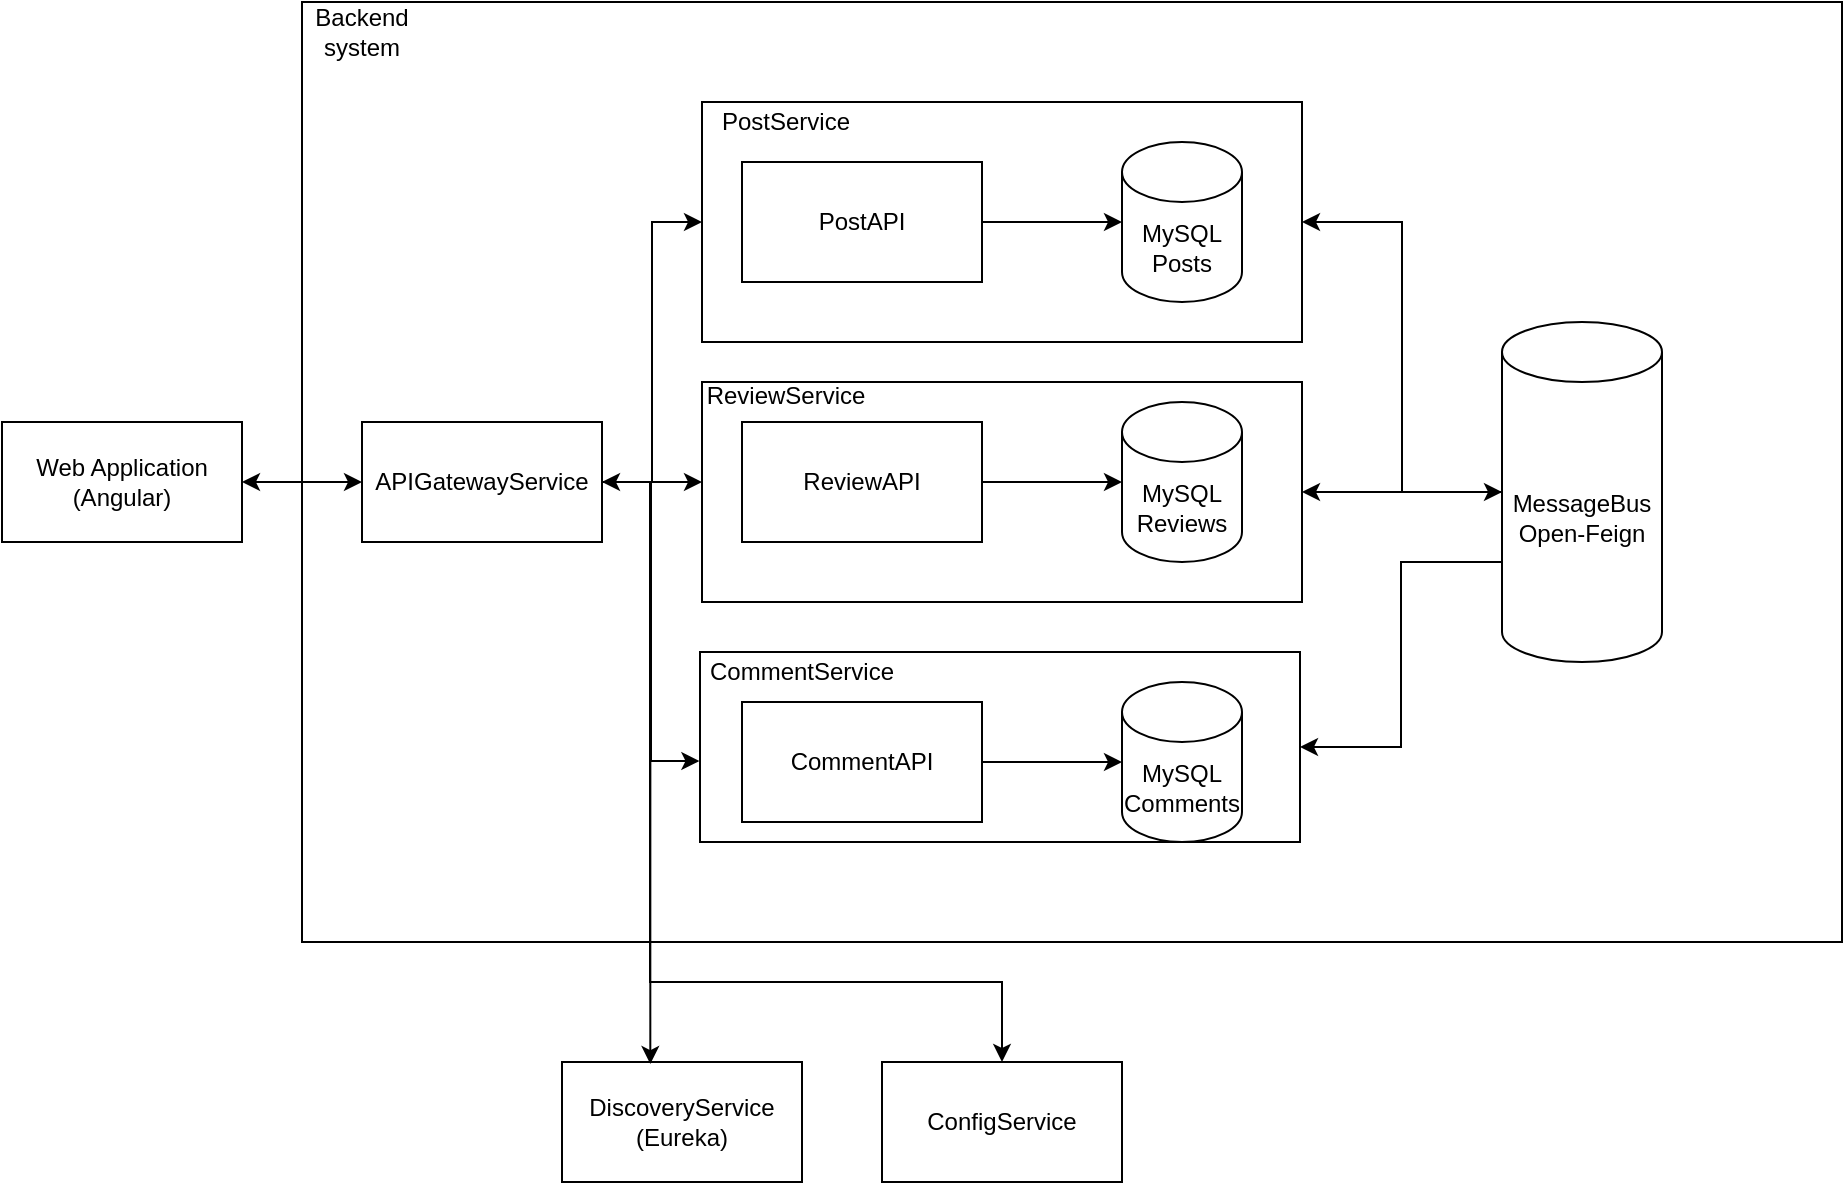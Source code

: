 <mxfile version="22.0.2" type="device">
  <diagram name="Pagina-1" id="Af2GxlgzsYfftgxqkVeS">
    <mxGraphModel dx="1922" dy="1272" grid="1" gridSize="10" guides="1" tooltips="1" connect="1" arrows="1" fold="1" page="1" pageScale="1" pageWidth="827" pageHeight="1169" math="0" shadow="0">
      <root>
        <mxCell id="0" />
        <mxCell id="1" parent="0" />
        <mxCell id="Ahilg75CwXbo_zg4Yy4V-36" value="" style="rounded=0;whiteSpace=wrap;html=1;" parent="1" vertex="1">
          <mxGeometry x="60" y="100" width="770" height="470" as="geometry" />
        </mxCell>
        <mxCell id="Ahilg75CwXbo_zg4Yy4V-23" value="" style="rounded=0;whiteSpace=wrap;html=1;" parent="1" vertex="1">
          <mxGeometry x="260" y="290" width="300" height="110" as="geometry" />
        </mxCell>
        <mxCell id="Ahilg75CwXbo_zg4Yy4V-22" value="&lt;p style=&quot;line-height: 120%;&quot;&gt;&lt;br&gt;&lt;/p&gt;" style="rounded=0;whiteSpace=wrap;html=1;align=left;" parent="1" vertex="1">
          <mxGeometry x="259" y="425" width="300" height="95" as="geometry" />
        </mxCell>
        <mxCell id="Ahilg75CwXbo_zg4Yy4V-21" value="" style="rounded=0;whiteSpace=wrap;html=1;" parent="1" vertex="1">
          <mxGeometry x="260" y="150" width="300" height="120" as="geometry" />
        </mxCell>
        <mxCell id="Ahilg75CwXbo_zg4Yy4V-41" style="edgeStyle=orthogonalEdgeStyle;rounded=0;orthogonalLoop=1;jettySize=auto;html=1;exitX=1;exitY=0.5;exitDx=0;exitDy=0;startArrow=classic;startFill=1;" parent="1" source="Ahilg75CwXbo_zg4Yy4V-1" target="Ahilg75CwXbo_zg4Yy4V-40" edge="1">
          <mxGeometry relative="1" as="geometry" />
        </mxCell>
        <mxCell id="Ahilg75CwXbo_zg4Yy4V-1" value="Web Application&lt;br&gt;(Angular)" style="rounded=0;whiteSpace=wrap;html=1;" parent="1" vertex="1">
          <mxGeometry x="-90" y="310" width="120" height="60" as="geometry" />
        </mxCell>
        <mxCell id="Ahilg75CwXbo_zg4Yy4V-13" style="edgeStyle=orthogonalEdgeStyle;rounded=0;orthogonalLoop=1;jettySize=auto;html=1;exitX=1;exitY=0.5;exitDx=0;exitDy=0;" parent="1" source="Ahilg75CwXbo_zg4Yy4V-7" target="Ahilg75CwXbo_zg4Yy4V-12" edge="1">
          <mxGeometry relative="1" as="geometry" />
        </mxCell>
        <mxCell id="Ahilg75CwXbo_zg4Yy4V-7" value="PostAPI" style="rounded=0;whiteSpace=wrap;html=1;" parent="1" vertex="1">
          <mxGeometry x="280" y="180" width="120" height="60" as="geometry" />
        </mxCell>
        <mxCell id="Ahilg75CwXbo_zg4Yy4V-14" style="edgeStyle=orthogonalEdgeStyle;rounded=0;orthogonalLoop=1;jettySize=auto;html=1;exitX=1;exitY=0.5;exitDx=0;exitDy=0;" parent="1" source="Ahilg75CwXbo_zg4Yy4V-8" target="Ahilg75CwXbo_zg4Yy4V-11" edge="1">
          <mxGeometry relative="1" as="geometry" />
        </mxCell>
        <mxCell id="Ahilg75CwXbo_zg4Yy4V-8" value="ReviewAPI" style="rounded=0;whiteSpace=wrap;html=1;" parent="1" vertex="1">
          <mxGeometry x="280" y="310" width="120" height="60" as="geometry" />
        </mxCell>
        <mxCell id="Ahilg75CwXbo_zg4Yy4V-9" value="CommentAPI" style="rounded=0;whiteSpace=wrap;html=1;" parent="1" vertex="1">
          <mxGeometry x="280" y="450" width="120" height="60" as="geometry" />
        </mxCell>
        <mxCell id="Ahilg75CwXbo_zg4Yy4V-10" value="MySQL&lt;br&gt;Comments" style="shape=cylinder3;whiteSpace=wrap;html=1;boundedLbl=1;backgroundOutline=1;size=15;" parent="1" vertex="1">
          <mxGeometry x="470" y="440" width="60" height="80" as="geometry" />
        </mxCell>
        <mxCell id="Ahilg75CwXbo_zg4Yy4V-11" value="MySQL&lt;br&gt;Reviews" style="shape=cylinder3;whiteSpace=wrap;html=1;boundedLbl=1;backgroundOutline=1;size=15;" parent="1" vertex="1">
          <mxGeometry x="470" y="300" width="60" height="80" as="geometry" />
        </mxCell>
        <mxCell id="Ahilg75CwXbo_zg4Yy4V-12" value="MySQL&lt;br&gt;Posts" style="shape=cylinder3;whiteSpace=wrap;html=1;boundedLbl=1;backgroundOutline=1;size=15;" parent="1" vertex="1">
          <mxGeometry x="470" y="170" width="60" height="80" as="geometry" />
        </mxCell>
        <mxCell id="Ahilg75CwXbo_zg4Yy4V-15" style="edgeStyle=orthogonalEdgeStyle;rounded=0;orthogonalLoop=1;jettySize=auto;html=1;exitX=1;exitY=0.5;exitDx=0;exitDy=0;entryX=0;entryY=0.5;entryDx=0;entryDy=0;entryPerimeter=0;" parent="1" source="Ahilg75CwXbo_zg4Yy4V-9" target="Ahilg75CwXbo_zg4Yy4V-10" edge="1">
          <mxGeometry relative="1" as="geometry" />
        </mxCell>
        <mxCell id="Ahilg75CwXbo_zg4Yy4V-25" value="ReviewService" style="text;html=1;strokeColor=none;fillColor=none;align=center;verticalAlign=middle;whiteSpace=wrap;rounded=0;" parent="1" vertex="1">
          <mxGeometry x="262" y="292" width="80" height="10" as="geometry" />
        </mxCell>
        <mxCell id="Ahilg75CwXbo_zg4Yy4V-28" value="PostService" style="text;html=1;strokeColor=none;fillColor=none;align=center;verticalAlign=middle;whiteSpace=wrap;rounded=0;" parent="1" vertex="1">
          <mxGeometry x="262" y="155" width="80" height="10" as="geometry" />
        </mxCell>
        <mxCell id="Ahilg75CwXbo_zg4Yy4V-29" value="CommentService" style="text;html=1;strokeColor=none;fillColor=none;align=center;verticalAlign=middle;whiteSpace=wrap;rounded=0;" parent="1" vertex="1">
          <mxGeometry x="270" y="430" width="80" height="10" as="geometry" />
        </mxCell>
        <mxCell id="Ahilg75CwXbo_zg4Yy4V-31" style="edgeStyle=orthogonalEdgeStyle;rounded=0;orthogonalLoop=1;jettySize=auto;html=1;exitX=0;exitY=0.5;exitDx=0;exitDy=0;exitPerimeter=0;entryX=1;entryY=0.5;entryDx=0;entryDy=0;" parent="1" source="Ahilg75CwXbo_zg4Yy4V-30" target="Ahilg75CwXbo_zg4Yy4V-23" edge="1">
          <mxGeometry relative="1" as="geometry" />
        </mxCell>
        <mxCell id="Ahilg75CwXbo_zg4Yy4V-32" style="edgeStyle=orthogonalEdgeStyle;rounded=0;orthogonalLoop=1;jettySize=auto;html=1;exitX=0;exitY=0.5;exitDx=0;exitDy=0;exitPerimeter=0;entryX=1;entryY=0.5;entryDx=0;entryDy=0;startArrow=classic;startFill=1;" parent="1" source="Ahilg75CwXbo_zg4Yy4V-30" target="Ahilg75CwXbo_zg4Yy4V-21" edge="1">
          <mxGeometry relative="1" as="geometry" />
        </mxCell>
        <mxCell id="Ahilg75CwXbo_zg4Yy4V-33" style="edgeStyle=orthogonalEdgeStyle;rounded=0;orthogonalLoop=1;jettySize=auto;html=1;exitX=0;exitY=0;exitDx=0;exitDy=120;exitPerimeter=0;entryX=1;entryY=0.5;entryDx=0;entryDy=0;startArrow=none;startFill=0;" parent="1" source="Ahilg75CwXbo_zg4Yy4V-30" target="Ahilg75CwXbo_zg4Yy4V-22" edge="1">
          <mxGeometry relative="1" as="geometry" />
        </mxCell>
        <mxCell id="Ahilg75CwXbo_zg4Yy4V-30" value="MessageBus&lt;br&gt;Open-Feign" style="shape=cylinder3;whiteSpace=wrap;html=1;boundedLbl=1;backgroundOutline=1;size=15;" parent="1" vertex="1">
          <mxGeometry x="660" y="260" width="80" height="170" as="geometry" />
        </mxCell>
        <mxCell id="Ahilg75CwXbo_zg4Yy4V-34" value="DiscoveryService&lt;br&gt;(Eureka)" style="rounded=0;whiteSpace=wrap;html=1;" parent="1" vertex="1">
          <mxGeometry x="190" y="630" width="120" height="60" as="geometry" />
        </mxCell>
        <mxCell id="Ahilg75CwXbo_zg4Yy4V-35" value="ConfigService" style="rounded=0;whiteSpace=wrap;html=1;" parent="1" vertex="1">
          <mxGeometry x="350" y="630" width="120" height="60" as="geometry" />
        </mxCell>
        <mxCell id="Ahilg75CwXbo_zg4Yy4V-37" value="Backend system" style="text;html=1;strokeColor=none;fillColor=none;align=center;verticalAlign=middle;whiteSpace=wrap;rounded=0;" parent="1" vertex="1">
          <mxGeometry x="60" y="100" width="60" height="30" as="geometry" />
        </mxCell>
        <mxCell id="Ahilg75CwXbo_zg4Yy4V-42" style="edgeStyle=orthogonalEdgeStyle;rounded=0;orthogonalLoop=1;jettySize=auto;html=1;exitX=1;exitY=0.5;exitDx=0;exitDy=0;" parent="1" source="Ahilg75CwXbo_zg4Yy4V-40" edge="1">
          <mxGeometry relative="1" as="geometry">
            <mxPoint x="260" y="340" as="targetPoint" />
          </mxGeometry>
        </mxCell>
        <mxCell id="Ahilg75CwXbo_zg4Yy4V-43" style="edgeStyle=orthogonalEdgeStyle;rounded=0;orthogonalLoop=1;jettySize=auto;html=1;exitX=1;exitY=0.5;exitDx=0;exitDy=0;entryX=0;entryY=0.5;entryDx=0;entryDy=0;" parent="1" source="Ahilg75CwXbo_zg4Yy4V-40" target="Ahilg75CwXbo_zg4Yy4V-21" edge="1">
          <mxGeometry relative="1" as="geometry" />
        </mxCell>
        <mxCell id="Ahilg75CwXbo_zg4Yy4V-47" style="edgeStyle=orthogonalEdgeStyle;rounded=0;orthogonalLoop=1;jettySize=auto;html=1;exitX=1;exitY=0.5;exitDx=0;exitDy=0;entryX=0.5;entryY=0;entryDx=0;entryDy=0;" parent="1" target="Ahilg75CwXbo_zg4Yy4V-35" edge="1">
          <mxGeometry relative="1" as="geometry">
            <mxPoint x="234" y="340" as="sourcePoint" />
            <mxPoint x="434" y="630" as="targetPoint" />
            <Array as="points">
              <mxPoint x="234" y="590" />
              <mxPoint x="410" y="590" />
            </Array>
          </mxGeometry>
        </mxCell>
        <mxCell id="Ahilg75CwXbo_zg4Yy4V-40" value="APIGatewayService" style="rounded=0;whiteSpace=wrap;html=1;" parent="1" vertex="1">
          <mxGeometry x="90" y="310" width="120" height="60" as="geometry" />
        </mxCell>
        <mxCell id="Ahilg75CwXbo_zg4Yy4V-44" style="edgeStyle=orthogonalEdgeStyle;rounded=0;orthogonalLoop=1;jettySize=auto;html=1;exitX=1;exitY=0.5;exitDx=0;exitDy=0;entryX=-0.001;entryY=0.574;entryDx=0;entryDy=0;entryPerimeter=0;startArrow=classic;startFill=1;" parent="1" source="Ahilg75CwXbo_zg4Yy4V-40" target="Ahilg75CwXbo_zg4Yy4V-22" edge="1">
          <mxGeometry relative="1" as="geometry" />
        </mxCell>
        <mxCell id="Ahilg75CwXbo_zg4Yy4V-45" style="edgeStyle=orthogonalEdgeStyle;rounded=0;orthogonalLoop=1;jettySize=auto;html=1;exitX=1;exitY=0.5;exitDx=0;exitDy=0;entryX=0.368;entryY=0.017;entryDx=0;entryDy=0;entryPerimeter=0;" parent="1" source="Ahilg75CwXbo_zg4Yy4V-40" target="Ahilg75CwXbo_zg4Yy4V-34" edge="1">
          <mxGeometry relative="1" as="geometry" />
        </mxCell>
      </root>
    </mxGraphModel>
  </diagram>
</mxfile>
